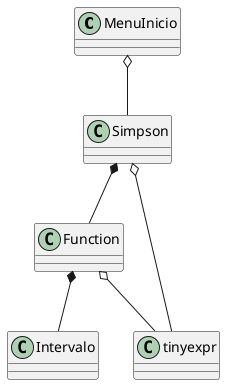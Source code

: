 @startuml Simpson
class MenuInicio
class Simpson
class Intervalo
class Function
class tinyexpr

MenuInicio o-- Simpson 
Simpson o-- tinyexpr
Simpson *-- Function 
Function o-- tinyexpr
Function *-- Intervalo

@enduml